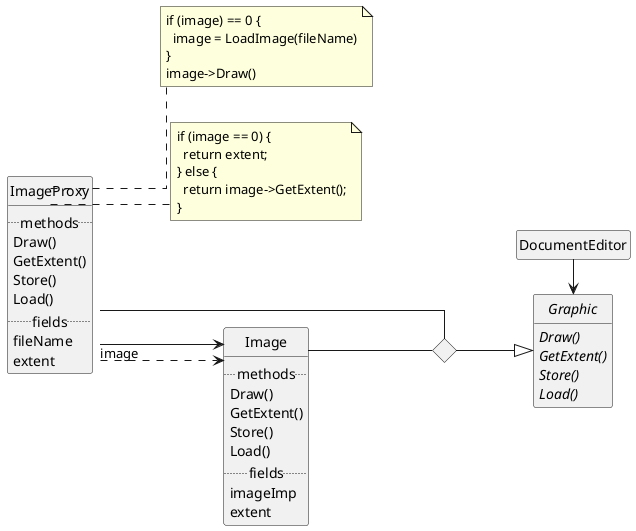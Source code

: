 @startuml
left to right direction

hide empty members
skinparam linetype ortho
skinparam style strictuml

class DocumentEditor {
}

diamond " " as C

abstract class Graphic {
  {abstract} Draw()
  {abstract} GetExtent()
  {abstract} Store()
  {abstract} Load()
}

class Image {
  ..methods..
  Draw()
  GetExtent()
  Store()
  Load()
  ..fields..
  imageImp
  extent
}
class ImageProxy {
  ..methods..
  Draw()
  GetExtent()
  Store()
  Load()
  ..fields..
  fileName
  extent
}
note as DrawNote
  if (image) == 0 {
    image = LoadImage(fileName)
  }
  image->Draw()
end note
note as ExtentNode
  if (image == 0) {
    return extent;
  } else {
    return image->GetExtent();
  }
end note

ImageProxy::Draw .. DrawNote
ImageProxy::GetExtent .. ExtentNode
DocumentEditor -> Graphic
Image -- C
ImageProxy -- C
C --|> Graphic
ImageProxy ..> Image
ImageProxy "image" --> Image
@enduml
